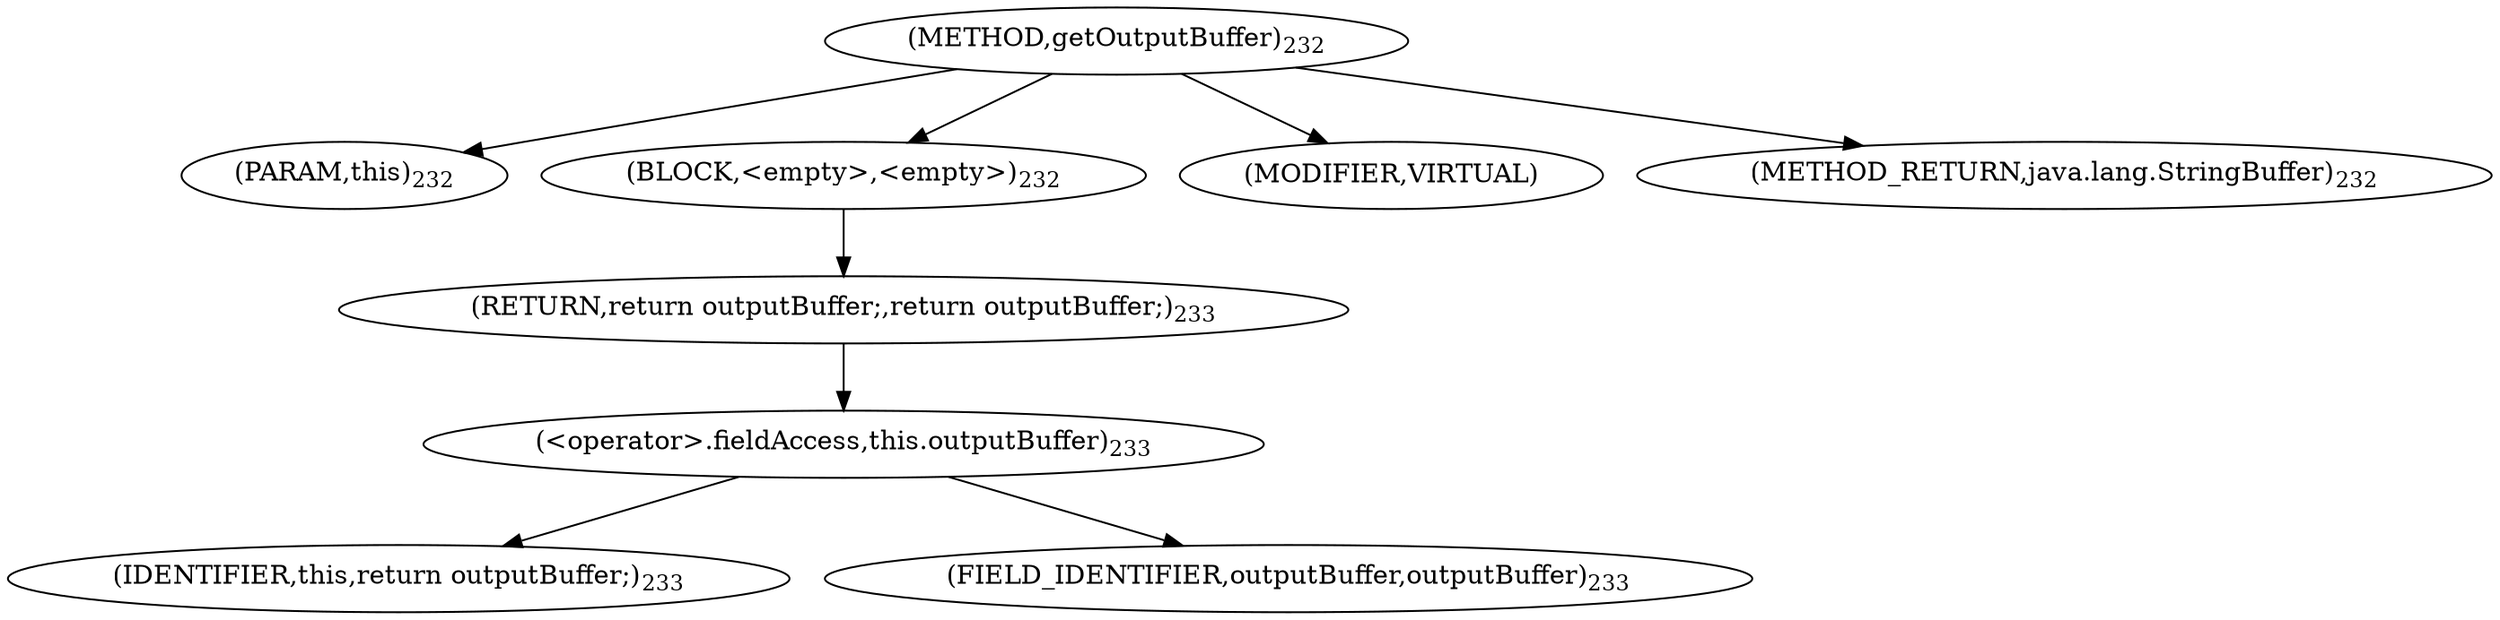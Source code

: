 digraph "getOutputBuffer" {  
"528" [label = <(METHOD,getOutputBuffer)<SUB>232</SUB>> ]
"529" [label = <(PARAM,this)<SUB>232</SUB>> ]
"530" [label = <(BLOCK,&lt;empty&gt;,&lt;empty&gt;)<SUB>232</SUB>> ]
"531" [label = <(RETURN,return outputBuffer;,return outputBuffer;)<SUB>233</SUB>> ]
"532" [label = <(&lt;operator&gt;.fieldAccess,this.outputBuffer)<SUB>233</SUB>> ]
"533" [label = <(IDENTIFIER,this,return outputBuffer;)<SUB>233</SUB>> ]
"534" [label = <(FIELD_IDENTIFIER,outputBuffer,outputBuffer)<SUB>233</SUB>> ]
"535" [label = <(MODIFIER,VIRTUAL)> ]
"536" [label = <(METHOD_RETURN,java.lang.StringBuffer)<SUB>232</SUB>> ]
  "528" -> "529" 
  "528" -> "530" 
  "528" -> "535" 
  "528" -> "536" 
  "530" -> "531" 
  "531" -> "532" 
  "532" -> "533" 
  "532" -> "534" 
}
